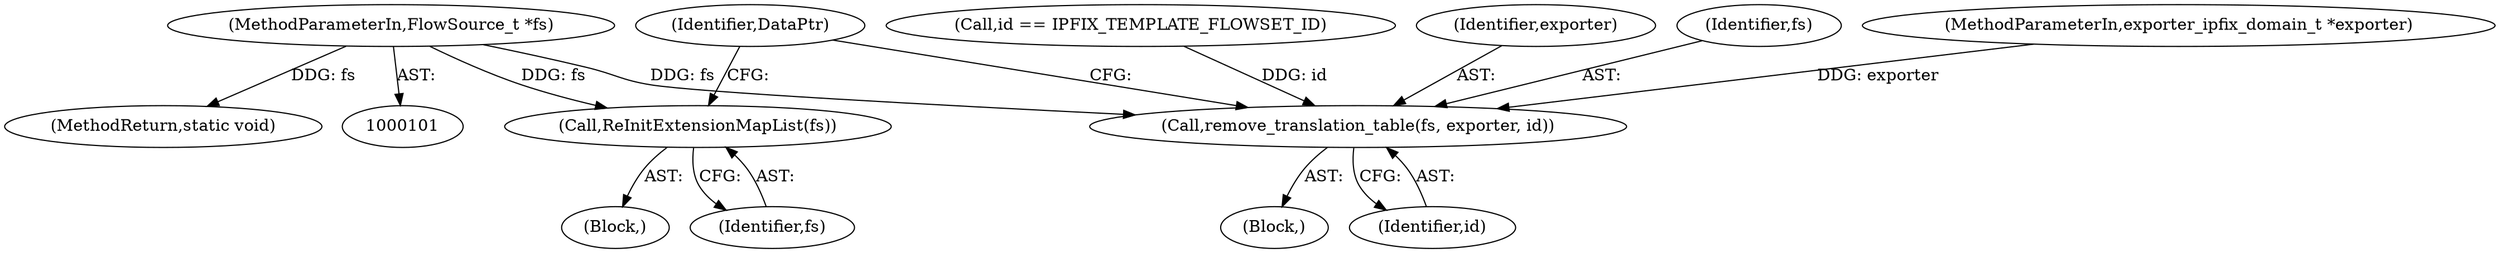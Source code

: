 digraph "0_nfdump_3b006ededaf351f1723aea6c727c9edd1b1fff9b_0@pointer" {
"1000105" [label="(MethodParameterIn,FlowSource_t *fs)"];
"1000153" [label="(Call,ReInitExtensionMapList(fs))"];
"1000157" [label="(Call,remove_translation_table(fs, exporter, id))"];
"1000158" [label="(Identifier,fs)"];
"1000102" [label="(MethodParameterIn,exporter_ipfix_domain_t *exporter)"];
"1000157" [label="(Call,remove_translation_table(fs, exporter, id))"];
"1000150" [label="(Block,)"];
"1000147" [label="(Call,id == IPFIX_TEMPLATE_FLOWSET_ID)"];
"1000177" [label="(MethodReturn,static void)"];
"1000105" [label="(MethodParameterIn,FlowSource_t *fs)"];
"1000156" [label="(Block,)"];
"1000160" [label="(Identifier,id)"];
"1000154" [label="(Identifier,fs)"];
"1000153" [label="(Call,ReInitExtensionMapList(fs))"];
"1000159" [label="(Identifier,exporter)"];
"1000162" [label="(Identifier,DataPtr)"];
"1000105" -> "1000101"  [label="AST: "];
"1000105" -> "1000177"  [label="DDG: fs"];
"1000105" -> "1000153"  [label="DDG: fs"];
"1000105" -> "1000157"  [label="DDG: fs"];
"1000153" -> "1000150"  [label="AST: "];
"1000153" -> "1000154"  [label="CFG: "];
"1000154" -> "1000153"  [label="AST: "];
"1000162" -> "1000153"  [label="CFG: "];
"1000157" -> "1000156"  [label="AST: "];
"1000157" -> "1000160"  [label="CFG: "];
"1000158" -> "1000157"  [label="AST: "];
"1000159" -> "1000157"  [label="AST: "];
"1000160" -> "1000157"  [label="AST: "];
"1000162" -> "1000157"  [label="CFG: "];
"1000102" -> "1000157"  [label="DDG: exporter"];
"1000147" -> "1000157"  [label="DDG: id"];
}
